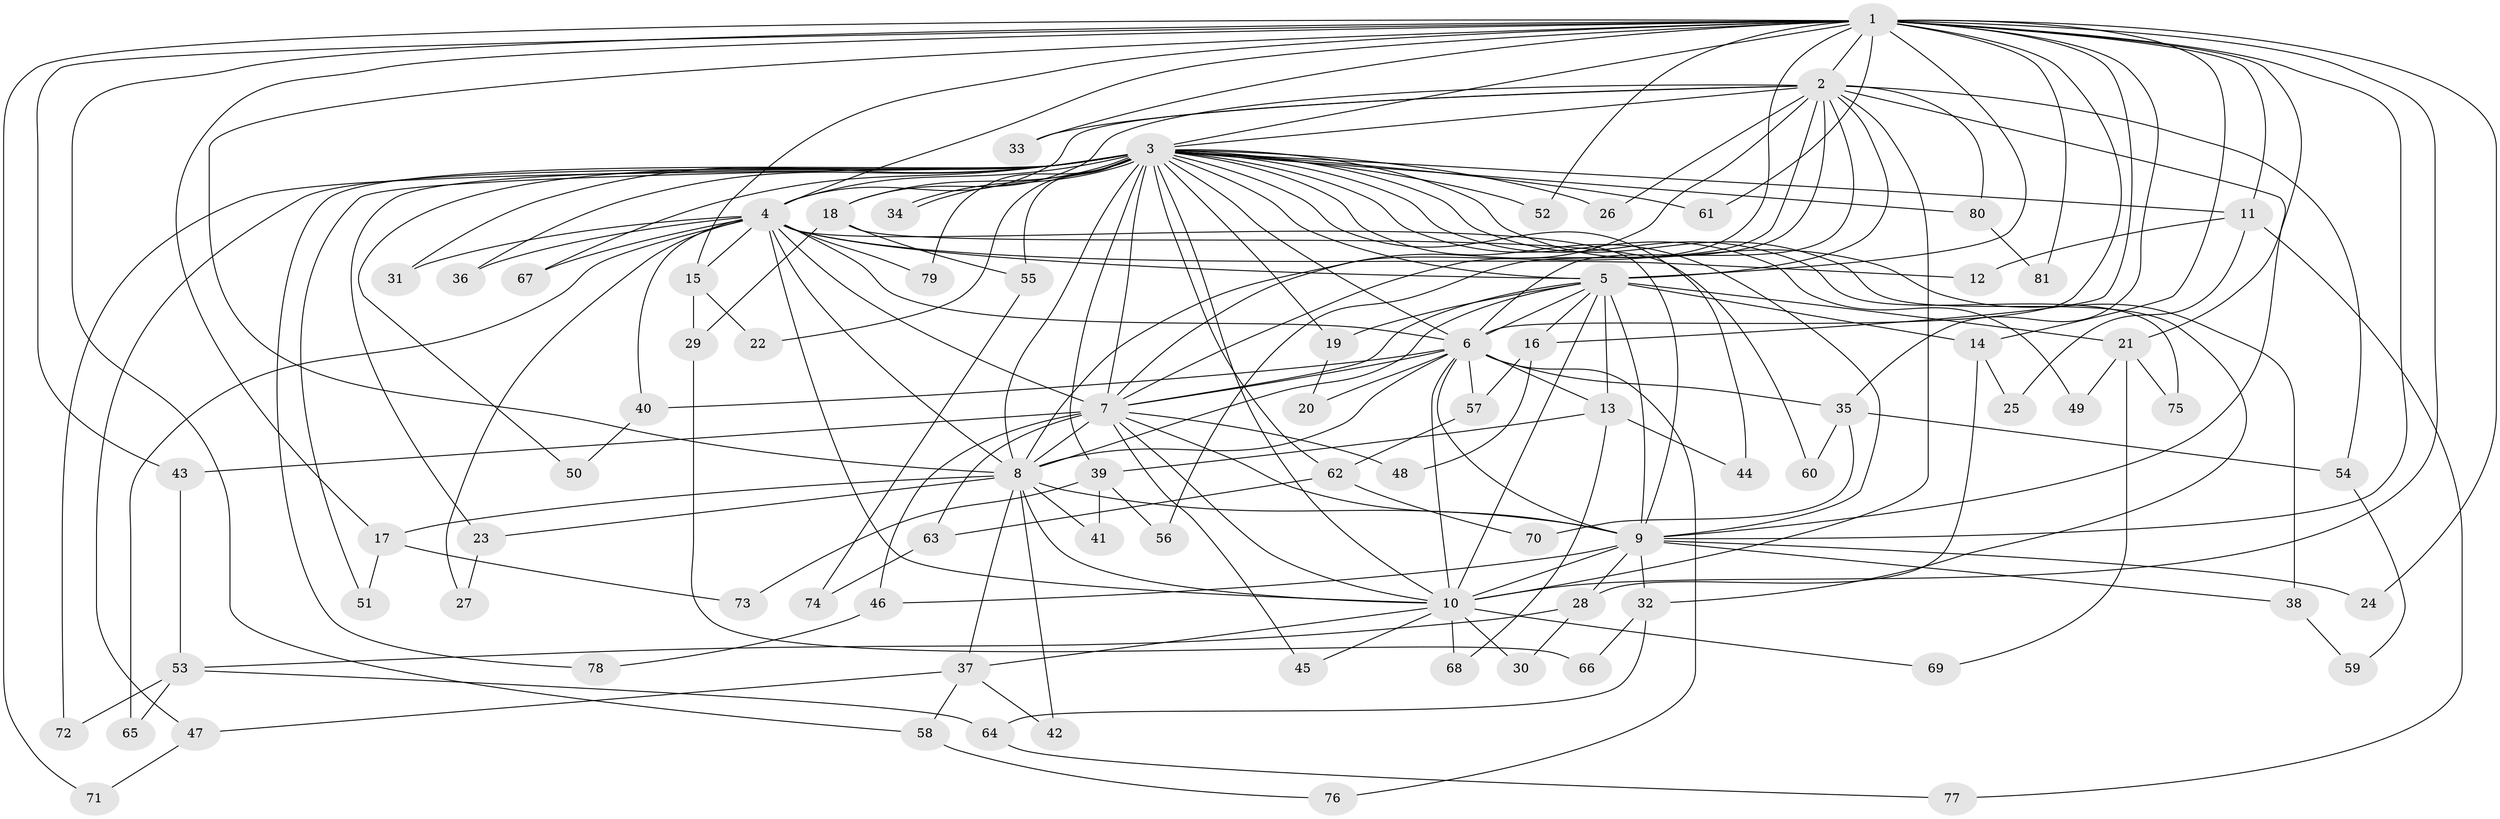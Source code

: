 // coarse degree distribution, {26: 0.017241379310344827, 12: 0.05172413793103448, 32: 0.017241379310344827, 15: 0.017241379310344827, 17: 0.017241379310344827, 13: 0.017241379310344827, 5: 0.13793103448275862, 2: 0.39655172413793105, 4: 0.10344827586206896, 3: 0.22413793103448276}
// Generated by graph-tools (version 1.1) at 2025/41/03/06/25 10:41:44]
// undirected, 81 vertices, 187 edges
graph export_dot {
graph [start="1"]
  node [color=gray90,style=filled];
  1;
  2;
  3;
  4;
  5;
  6;
  7;
  8;
  9;
  10;
  11;
  12;
  13;
  14;
  15;
  16;
  17;
  18;
  19;
  20;
  21;
  22;
  23;
  24;
  25;
  26;
  27;
  28;
  29;
  30;
  31;
  32;
  33;
  34;
  35;
  36;
  37;
  38;
  39;
  40;
  41;
  42;
  43;
  44;
  45;
  46;
  47;
  48;
  49;
  50;
  51;
  52;
  53;
  54;
  55;
  56;
  57;
  58;
  59;
  60;
  61;
  62;
  63;
  64;
  65;
  66;
  67;
  68;
  69;
  70;
  71;
  72;
  73;
  74;
  75;
  76;
  77;
  78;
  79;
  80;
  81;
  1 -- 2;
  1 -- 3;
  1 -- 4;
  1 -- 5;
  1 -- 6;
  1 -- 7;
  1 -- 8;
  1 -- 9;
  1 -- 10;
  1 -- 11;
  1 -- 14;
  1 -- 15;
  1 -- 16;
  1 -- 17;
  1 -- 21;
  1 -- 24;
  1 -- 33;
  1 -- 35;
  1 -- 43;
  1 -- 52;
  1 -- 58;
  1 -- 61;
  1 -- 71;
  1 -- 81;
  2 -- 3;
  2 -- 4;
  2 -- 5;
  2 -- 6;
  2 -- 7;
  2 -- 8;
  2 -- 9;
  2 -- 10;
  2 -- 18;
  2 -- 26;
  2 -- 33;
  2 -- 54;
  2 -- 56;
  2 -- 80;
  3 -- 4;
  3 -- 5;
  3 -- 6;
  3 -- 7;
  3 -- 8;
  3 -- 9;
  3 -- 10;
  3 -- 11;
  3 -- 18;
  3 -- 19;
  3 -- 22;
  3 -- 23;
  3 -- 26;
  3 -- 31;
  3 -- 32;
  3 -- 34;
  3 -- 34;
  3 -- 36;
  3 -- 38;
  3 -- 39;
  3 -- 44;
  3 -- 47;
  3 -- 49;
  3 -- 50;
  3 -- 51;
  3 -- 52;
  3 -- 55;
  3 -- 61;
  3 -- 62;
  3 -- 67;
  3 -- 72;
  3 -- 75;
  3 -- 78;
  3 -- 79;
  3 -- 80;
  4 -- 5;
  4 -- 6;
  4 -- 7;
  4 -- 8;
  4 -- 9;
  4 -- 10;
  4 -- 12;
  4 -- 15;
  4 -- 27;
  4 -- 31;
  4 -- 36;
  4 -- 40;
  4 -- 65;
  4 -- 67;
  4 -- 79;
  5 -- 6;
  5 -- 7;
  5 -- 8;
  5 -- 9;
  5 -- 10;
  5 -- 13;
  5 -- 14;
  5 -- 16;
  5 -- 19;
  5 -- 21;
  6 -- 7;
  6 -- 8;
  6 -- 9;
  6 -- 10;
  6 -- 13;
  6 -- 20;
  6 -- 35;
  6 -- 40;
  6 -- 57;
  6 -- 76;
  7 -- 8;
  7 -- 9;
  7 -- 10;
  7 -- 43;
  7 -- 45;
  7 -- 46;
  7 -- 48;
  7 -- 63;
  8 -- 9;
  8 -- 10;
  8 -- 17;
  8 -- 23;
  8 -- 37;
  8 -- 41;
  8 -- 42;
  9 -- 10;
  9 -- 24;
  9 -- 28;
  9 -- 32;
  9 -- 38;
  9 -- 46;
  10 -- 30;
  10 -- 37;
  10 -- 45;
  10 -- 68;
  10 -- 69;
  11 -- 12;
  11 -- 25;
  11 -- 77;
  13 -- 39;
  13 -- 44;
  13 -- 68;
  14 -- 25;
  14 -- 28;
  15 -- 22;
  15 -- 29;
  16 -- 48;
  16 -- 57;
  17 -- 51;
  17 -- 73;
  18 -- 29;
  18 -- 55;
  18 -- 60;
  19 -- 20;
  21 -- 49;
  21 -- 69;
  21 -- 75;
  23 -- 27;
  28 -- 30;
  28 -- 53;
  29 -- 66;
  32 -- 64;
  32 -- 66;
  35 -- 54;
  35 -- 60;
  35 -- 70;
  37 -- 42;
  37 -- 47;
  37 -- 58;
  38 -- 59;
  39 -- 41;
  39 -- 56;
  39 -- 73;
  40 -- 50;
  43 -- 53;
  46 -- 78;
  47 -- 71;
  53 -- 64;
  53 -- 65;
  53 -- 72;
  54 -- 59;
  55 -- 74;
  57 -- 62;
  58 -- 76;
  62 -- 63;
  62 -- 70;
  63 -- 74;
  64 -- 77;
  80 -- 81;
}
